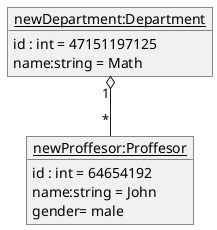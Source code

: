 @startuml
object "<u>newProffesor:Proffesor</u>" as p1 {
id : int = 64654192
name:string = John 
gender= male
}

object "<u>newDepartment:Department</u>" as d1 {
id : int = 47151197125
name:string = Math
}
d1 "1" o-- "*" p1
@enduml
